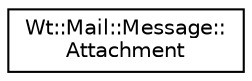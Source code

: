 digraph "Graphical Class Hierarchy"
{
 // LATEX_PDF_SIZE
  edge [fontname="Helvetica",fontsize="10",labelfontname="Helvetica",labelfontsize="10"];
  node [fontname="Helvetica",fontsize="10",shape=record];
  rankdir="LR";
  Node0 [label="Wt::Mail::Message::\lAttachment",height=0.2,width=0.4,color="black", fillcolor="white", style="filled",URL="$structWt_1_1Mail_1_1Message_1_1Attachment.html",tooltip=" "];
}
